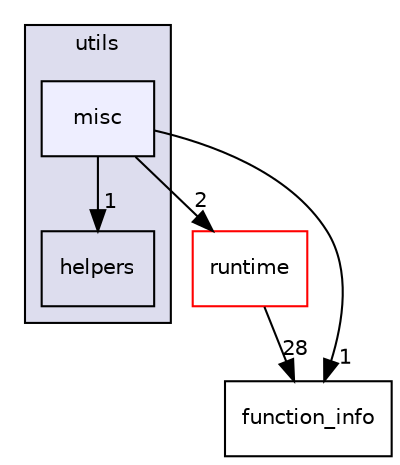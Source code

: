 digraph "arm_compute/core/utils/misc" {
  compound=true
  node [ fontsize="10", fontname="Helvetica"];
  edge [ labelfontsize="10", labelfontname="Helvetica"];
  subgraph clusterdir_7b0825b7536eda12b63e5d87347b1c7d {
    graph [ bgcolor="#ddddee", pencolor="black", label="utils" fontname="Helvetica", fontsize="10", URL="dir_7b0825b7536eda12b63e5d87347b1c7d.xhtml"]
  dir_109374e99be0205441d869eba1a88b2d [shape=box label="helpers" URL="dir_109374e99be0205441d869eba1a88b2d.xhtml"];
  dir_cab437ca4f6ec1fbc573ae83f91b2654 [shape=box, label="misc", style="filled", fillcolor="#eeeeff", pencolor="black", URL="dir_cab437ca4f6ec1fbc573ae83f91b2654.xhtml"];
  }
  dir_8bc26130589aa16388b5a02f17abf2c2 [shape=box label="runtime" fillcolor="white" style="filled" color="red" URL="dir_8bc26130589aa16388b5a02f17abf2c2.xhtml"];
  dir_c9636d973c877190ddc5121fa1f43c4f [shape=box label="function_info" URL="dir_c9636d973c877190ddc5121fa1f43c4f.xhtml"];
  dir_8bc26130589aa16388b5a02f17abf2c2->dir_c9636d973c877190ddc5121fa1f43c4f [headlabel="28", labeldistance=1.5 headhref="dir_000006_000061.xhtml"];
  dir_cab437ca4f6ec1fbc573ae83f91b2654->dir_109374e99be0205441d869eba1a88b2d [headlabel="1", labeldistance=1.5 headhref="dir_000044_000042.xhtml"];
  dir_cab437ca4f6ec1fbc573ae83f91b2654->dir_8bc26130589aa16388b5a02f17abf2c2 [headlabel="2", labeldistance=1.5 headhref="dir_000044_000006.xhtml"];
  dir_cab437ca4f6ec1fbc573ae83f91b2654->dir_c9636d973c877190ddc5121fa1f43c4f [headlabel="1", labeldistance=1.5 headhref="dir_000044_000061.xhtml"];
}
